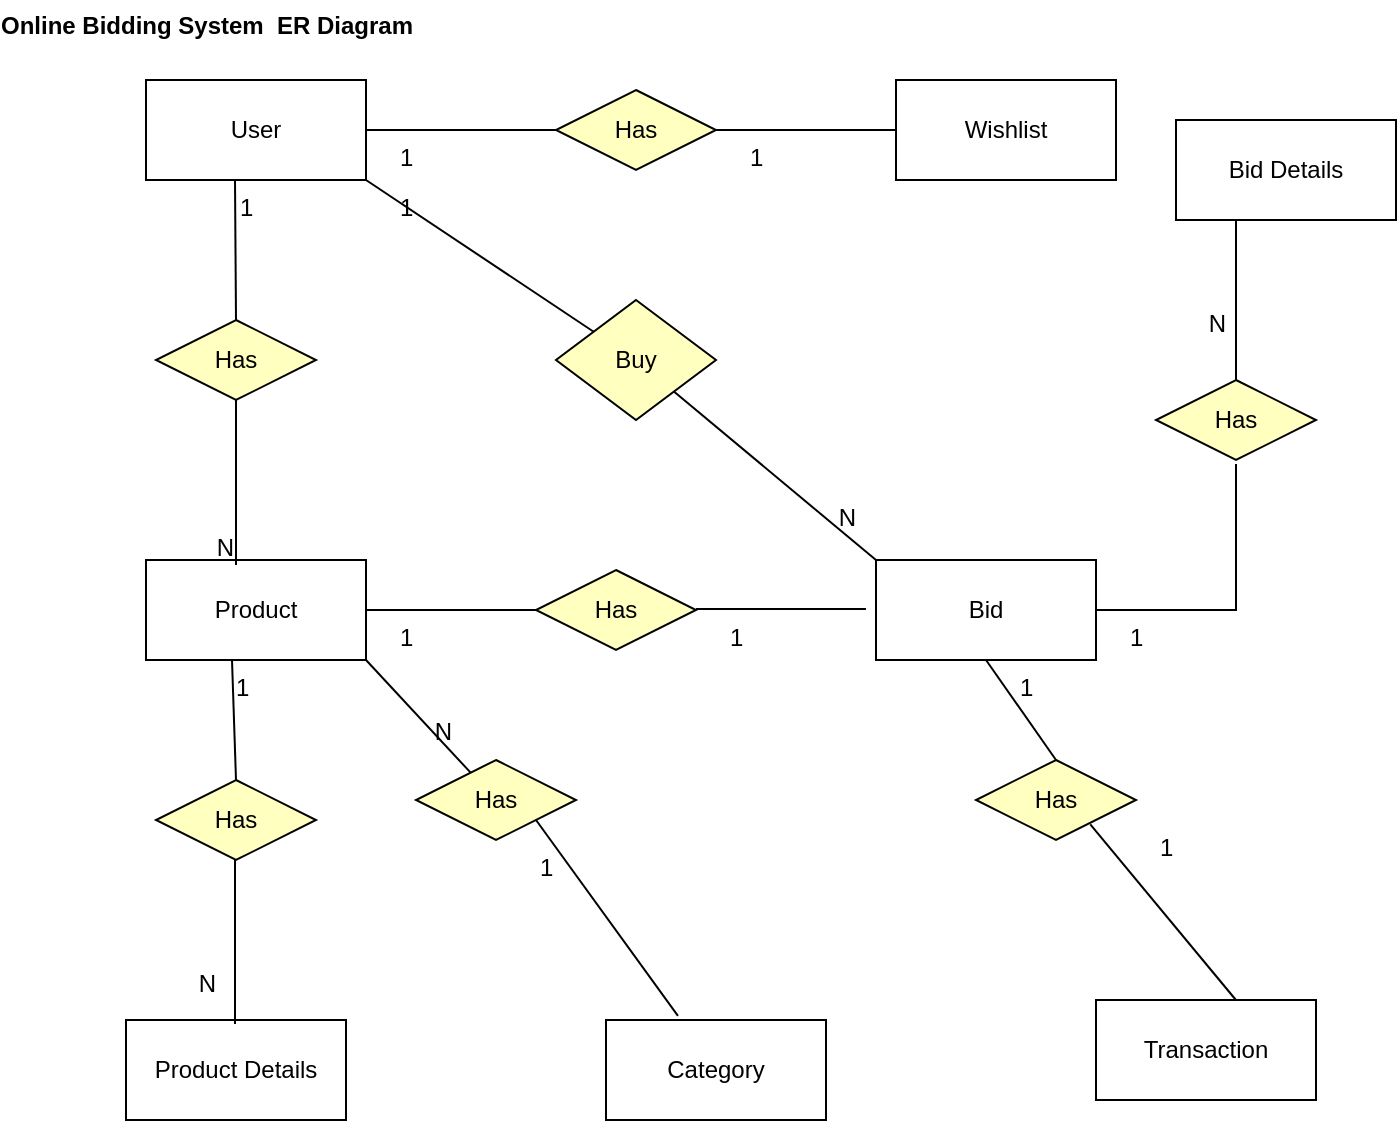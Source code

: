 <mxfile version="22.1.3" type="github">
  <diagram name="Page-1" id="bqFmmh70ygu_Hba4oa66">
    <mxGraphModel dx="917" dy="419" grid="1" gridSize="10" guides="1" tooltips="1" connect="1" arrows="1" fold="1" page="1" pageScale="1" pageWidth="850" pageHeight="1100" math="0" shadow="0">
      <root>
        <mxCell id="0" />
        <mxCell id="1" parent="0" />
        <mxCell id="0fd5TzIMewCa0AsErzn_-1" value="Has" style="rhombus;whiteSpace=wrap;html=1;fontColor=#000000;fillColor=#ffffc0;strokeColor=#000000;" vertex="1" parent="1">
          <mxGeometry x="290" y="45" width="80" height="40" as="geometry" />
        </mxCell>
        <mxCell id="0fd5TzIMewCa0AsErzn_-8" value="User" style="html=1;whiteSpace=wrap;" vertex="1" parent="1">
          <mxGeometry x="85" y="40" width="110" height="50" as="geometry" />
        </mxCell>
        <mxCell id="0fd5TzIMewCa0AsErzn_-9" value="Product" style="html=1;whiteSpace=wrap;" vertex="1" parent="1">
          <mxGeometry x="85" y="280" width="110" height="50" as="geometry" />
        </mxCell>
        <mxCell id="0fd5TzIMewCa0AsErzn_-10" value="Product Details" style="html=1;whiteSpace=wrap;" vertex="1" parent="1">
          <mxGeometry x="75" y="510" width="110" height="50" as="geometry" />
        </mxCell>
        <mxCell id="0fd5TzIMewCa0AsErzn_-11" value="Wishlist" style="html=1;whiteSpace=wrap;" vertex="1" parent="1">
          <mxGeometry x="460" y="40" width="110" height="50" as="geometry" />
        </mxCell>
        <mxCell id="0fd5TzIMewCa0AsErzn_-12" value="Transaction" style="html=1;whiteSpace=wrap;" vertex="1" parent="1">
          <mxGeometry x="560" y="500" width="110" height="50" as="geometry" />
        </mxCell>
        <mxCell id="0fd5TzIMewCa0AsErzn_-13" value="Category" style="html=1;whiteSpace=wrap;" vertex="1" parent="1">
          <mxGeometry x="315" y="510" width="110" height="50" as="geometry" />
        </mxCell>
        <mxCell id="0fd5TzIMewCa0AsErzn_-14" value="Bid" style="html=1;whiteSpace=wrap;" vertex="1" parent="1">
          <mxGeometry x="450" y="280" width="110" height="50" as="geometry" />
        </mxCell>
        <mxCell id="0fd5TzIMewCa0AsErzn_-15" value="Bid Details" style="html=1;whiteSpace=wrap;" vertex="1" parent="1">
          <mxGeometry x="600" y="60" width="110" height="50" as="geometry" />
        </mxCell>
        <mxCell id="0fd5TzIMewCa0AsErzn_-19" value="Buy" style="rhombus;whiteSpace=wrap;html=1;fontColor=#000000;fillColor=#ffffc0;strokeColor=#000000;" vertex="1" parent="1">
          <mxGeometry x="290" y="150" width="80" height="60" as="geometry" />
        </mxCell>
        <mxCell id="0fd5TzIMewCa0AsErzn_-20" value="Has" style="rhombus;whiteSpace=wrap;html=1;fontColor=#000000;fillColor=#ffffc0;strokeColor=#000000;" vertex="1" parent="1">
          <mxGeometry x="90" y="390" width="80" height="40" as="geometry" />
        </mxCell>
        <mxCell id="0fd5TzIMewCa0AsErzn_-21" value="Has" style="rhombus;whiteSpace=wrap;html=1;fontColor=#000000;fillColor=#ffffc0;strokeColor=#000000;" vertex="1" parent="1">
          <mxGeometry x="220" y="380" width="80" height="40" as="geometry" />
        </mxCell>
        <mxCell id="0fd5TzIMewCa0AsErzn_-22" value="Has" style="rhombus;whiteSpace=wrap;html=1;fontColor=#000000;fillColor=#ffffc0;strokeColor=#000000;" vertex="1" parent="1">
          <mxGeometry x="590" y="190" width="80" height="40" as="geometry" />
        </mxCell>
        <mxCell id="0fd5TzIMewCa0AsErzn_-23" value="Has" style="rhombus;whiteSpace=wrap;html=1;fontColor=#000000;fillColor=#ffffc0;strokeColor=#000000;" vertex="1" parent="1">
          <mxGeometry x="500" y="380" width="80" height="40" as="geometry" />
        </mxCell>
        <mxCell id="0fd5TzIMewCa0AsErzn_-24" value="" style="endArrow=none;html=1;rounded=0;align=center;verticalAlign=top;endFill=0;labelBackgroundColor=none;exitX=0.5;exitY=1;exitDx=0;exitDy=0;entryX=0.409;entryY=0.049;entryDx=0;entryDy=0;entryPerimeter=0;" edge="1" parent="1" target="0fd5TzIMewCa0AsErzn_-9">
          <mxGeometry relative="1" as="geometry">
            <mxPoint x="130" y="200" as="sourcePoint" />
            <mxPoint x="130" y="270" as="targetPoint" />
          </mxGeometry>
        </mxCell>
        <mxCell id="0fd5TzIMewCa0AsErzn_-27" value="N" style="resizable=0;html=1;align=right;verticalAlign=bottom;labelBackgroundColor=none;" connectable="0" vertex="1" parent="0fd5TzIMewCa0AsErzn_-24">
          <mxGeometry x="1" relative="1" as="geometry" />
        </mxCell>
        <mxCell id="0fd5TzIMewCa0AsErzn_-28" value="" style="endArrow=none;html=1;rounded=0;align=center;verticalAlign=top;endFill=0;labelBackgroundColor=none;exitX=0.5;exitY=1;exitDx=0;exitDy=0;entryX=0.5;entryY=0;entryDx=0;entryDy=0;" edge="1" parent="1">
          <mxGeometry relative="1" as="geometry">
            <mxPoint x="129.5" y="90" as="sourcePoint" />
            <mxPoint x="130" y="160" as="targetPoint" />
          </mxGeometry>
        </mxCell>
        <mxCell id="0fd5TzIMewCa0AsErzn_-30" value="1" style="resizable=0;html=1;align=left;verticalAlign=top;labelBackgroundColor=none;" connectable="0" vertex="1" parent="0fd5TzIMewCa0AsErzn_-28">
          <mxGeometry x="-1" relative="1" as="geometry" />
        </mxCell>
        <mxCell id="0fd5TzIMewCa0AsErzn_-32" value="" style="endArrow=none;html=1;rounded=0;align=center;verticalAlign=top;endFill=0;labelBackgroundColor=none;" edge="1" parent="1">
          <mxGeometry relative="1" as="geometry">
            <mxPoint x="128" y="330" as="sourcePoint" />
            <mxPoint x="130" y="390" as="targetPoint" />
          </mxGeometry>
        </mxCell>
        <mxCell id="0fd5TzIMewCa0AsErzn_-34" value="1" style="resizable=0;html=1;align=left;verticalAlign=top;labelBackgroundColor=none;" connectable="0" vertex="1" parent="0fd5TzIMewCa0AsErzn_-32">
          <mxGeometry x="-1" relative="1" as="geometry" />
        </mxCell>
        <mxCell id="0fd5TzIMewCa0AsErzn_-35" value="" style="endArrow=none;html=1;rounded=0;align=center;verticalAlign=top;endFill=0;labelBackgroundColor=none;exitX=0.5;exitY=1;exitDx=0;exitDy=0;entryX=0.409;entryY=0.049;entryDx=0;entryDy=0;entryPerimeter=0;" edge="1" parent="1">
          <mxGeometry relative="1" as="geometry">
            <mxPoint x="129.5" y="430" as="sourcePoint" />
            <mxPoint x="129.5" y="512" as="targetPoint" />
          </mxGeometry>
        </mxCell>
        <mxCell id="0fd5TzIMewCa0AsErzn_-36" value="N" style="resizable=0;html=1;align=right;verticalAlign=bottom;labelBackgroundColor=none;" connectable="0" vertex="1" parent="0fd5TzIMewCa0AsErzn_-35">
          <mxGeometry x="1" relative="1" as="geometry">
            <mxPoint x="-9" y="-12" as="offset" />
          </mxGeometry>
        </mxCell>
        <mxCell id="0fd5TzIMewCa0AsErzn_-38" value="" style="endArrow=none;html=1;rounded=0;align=center;verticalAlign=top;endFill=0;labelBackgroundColor=none;exitX=1;exitY=1;exitDx=0;exitDy=0;" edge="1" parent="1" source="0fd5TzIMewCa0AsErzn_-9" target="0fd5TzIMewCa0AsErzn_-21">
          <mxGeometry relative="1" as="geometry">
            <mxPoint x="200" y="350" as="sourcePoint" />
            <mxPoint x="200" y="432" as="targetPoint" />
          </mxGeometry>
        </mxCell>
        <mxCell id="0fd5TzIMewCa0AsErzn_-39" value="N" style="resizable=0;html=1;align=right;verticalAlign=bottom;labelBackgroundColor=none;" connectable="0" vertex="1" parent="0fd5TzIMewCa0AsErzn_-38">
          <mxGeometry x="1" relative="1" as="geometry">
            <mxPoint x="-9" y="-12" as="offset" />
          </mxGeometry>
        </mxCell>
        <mxCell id="0fd5TzIMewCa0AsErzn_-40" value="" style="endArrow=none;html=1;rounded=0;align=center;verticalAlign=top;endFill=0;labelBackgroundColor=none;exitX=1;exitY=1;exitDx=0;exitDy=0;entryX=0.327;entryY=-0.042;entryDx=0;entryDy=0;entryPerimeter=0;" edge="1" parent="1" source="0fd5TzIMewCa0AsErzn_-21" target="0fd5TzIMewCa0AsErzn_-13">
          <mxGeometry relative="1" as="geometry">
            <mxPoint x="280" y="430" as="sourcePoint" />
            <mxPoint x="340" y="490" as="targetPoint" />
          </mxGeometry>
        </mxCell>
        <mxCell id="0fd5TzIMewCa0AsErzn_-41" value="1" style="resizable=0;html=1;align=left;verticalAlign=top;labelBackgroundColor=none;" connectable="0" vertex="1" parent="0fd5TzIMewCa0AsErzn_-40">
          <mxGeometry x="-1" relative="1" as="geometry">
            <mxPoint y="10" as="offset" />
          </mxGeometry>
        </mxCell>
        <mxCell id="0fd5TzIMewCa0AsErzn_-42" value="" style="endArrow=none;html=1;rounded=0;align=center;verticalAlign=top;endFill=0;labelBackgroundColor=none;exitX=1;exitY=0.5;exitDx=0;exitDy=0;entryX=0;entryY=0.5;entryDx=0;entryDy=0;" edge="1" parent="1" source="0fd5TzIMewCa0AsErzn_-9">
          <mxGeometry relative="1" as="geometry">
            <mxPoint x="230" y="290" as="sourcePoint" />
            <mxPoint x="280" y="305" as="targetPoint" />
          </mxGeometry>
        </mxCell>
        <mxCell id="0fd5TzIMewCa0AsErzn_-43" value="1" style="resizable=0;html=1;align=left;verticalAlign=top;labelBackgroundColor=none;" connectable="0" vertex="1" parent="0fd5TzIMewCa0AsErzn_-42">
          <mxGeometry x="-1" relative="1" as="geometry">
            <mxPoint x="15" as="offset" />
          </mxGeometry>
        </mxCell>
        <mxCell id="0fd5TzIMewCa0AsErzn_-45" value="" style="endArrow=none;html=1;rounded=0;align=center;verticalAlign=top;endFill=0;labelBackgroundColor=none;exitX=1;exitY=0.5;exitDx=0;exitDy=0;entryX=0;entryY=0.5;entryDx=0;entryDy=0;" edge="1" parent="1">
          <mxGeometry relative="1" as="geometry">
            <mxPoint x="360" y="304.5" as="sourcePoint" />
            <mxPoint x="445" y="304.5" as="targetPoint" />
          </mxGeometry>
        </mxCell>
        <mxCell id="0fd5TzIMewCa0AsErzn_-46" value="1" style="resizable=0;html=1;align=left;verticalAlign=top;labelBackgroundColor=none;" connectable="0" vertex="1" parent="0fd5TzIMewCa0AsErzn_-45">
          <mxGeometry x="-1" relative="1" as="geometry">
            <mxPoint x="15" as="offset" />
          </mxGeometry>
        </mxCell>
        <mxCell id="0fd5TzIMewCa0AsErzn_-47" value="" style="endArrow=none;html=1;rounded=0;align=center;verticalAlign=top;endFill=0;labelBackgroundColor=none;exitX=0.5;exitY=1;exitDx=0;exitDy=0;entryX=0.5;entryY=0;entryDx=0;entryDy=0;" edge="1" parent="1" source="0fd5TzIMewCa0AsErzn_-14" target="0fd5TzIMewCa0AsErzn_-23">
          <mxGeometry relative="1" as="geometry">
            <mxPoint x="540" y="350" as="sourcePoint" />
            <mxPoint x="625" y="350" as="targetPoint" />
          </mxGeometry>
        </mxCell>
        <mxCell id="0fd5TzIMewCa0AsErzn_-48" value="1" style="resizable=0;html=1;align=left;verticalAlign=top;labelBackgroundColor=none;" connectable="0" vertex="1" parent="0fd5TzIMewCa0AsErzn_-47">
          <mxGeometry x="-1" relative="1" as="geometry">
            <mxPoint x="15" as="offset" />
          </mxGeometry>
        </mxCell>
        <mxCell id="0fd5TzIMewCa0AsErzn_-49" value="" style="endArrow=none;html=1;rounded=0;align=center;verticalAlign=top;endFill=0;labelBackgroundColor=none;entryX=0.636;entryY=0;entryDx=0;entryDy=0;entryPerimeter=0;" edge="1" parent="1" target="0fd5TzIMewCa0AsErzn_-12">
          <mxGeometry relative="1" as="geometry">
            <mxPoint x="557.154" y="412.223" as="sourcePoint" />
            <mxPoint x="643.92" y="470.0" as="targetPoint" />
          </mxGeometry>
        </mxCell>
        <mxCell id="0fd5TzIMewCa0AsErzn_-50" value="1" style="resizable=0;html=1;align=left;verticalAlign=top;labelBackgroundColor=none;" connectable="0" vertex="1" parent="0fd5TzIMewCa0AsErzn_-49">
          <mxGeometry x="-1" relative="1" as="geometry">
            <mxPoint x="33" y="-2" as="offset" />
          </mxGeometry>
        </mxCell>
        <mxCell id="0fd5TzIMewCa0AsErzn_-51" value="" style="endArrow=none;html=1;rounded=0;align=center;verticalAlign=top;endFill=0;labelBackgroundColor=none;exitX=1;exitY=0.5;exitDx=0;exitDy=0;" edge="1" parent="1" source="0fd5TzIMewCa0AsErzn_-14">
          <mxGeometry relative="1" as="geometry">
            <mxPoint x="550" y="250" as="sourcePoint" />
            <mxPoint x="630" y="232" as="targetPoint" />
            <Array as="points">
              <mxPoint x="630" y="305" />
            </Array>
          </mxGeometry>
        </mxCell>
        <mxCell id="0fd5TzIMewCa0AsErzn_-52" value="1" style="resizable=0;html=1;align=left;verticalAlign=top;labelBackgroundColor=none;" connectable="0" vertex="1" parent="0fd5TzIMewCa0AsErzn_-51">
          <mxGeometry x="-1" relative="1" as="geometry">
            <mxPoint x="15" as="offset" />
          </mxGeometry>
        </mxCell>
        <mxCell id="0fd5TzIMewCa0AsErzn_-53" value="" style="endArrow=none;html=1;rounded=0;align=center;verticalAlign=top;endFill=0;labelBackgroundColor=none;exitX=0.5;exitY=1;exitDx=0;exitDy=0;" edge="1" parent="1">
          <mxGeometry relative="1" as="geometry">
            <mxPoint x="630" y="140" as="sourcePoint" />
            <mxPoint x="630" y="190" as="targetPoint" />
            <Array as="points">
              <mxPoint x="630" y="110" />
            </Array>
          </mxGeometry>
        </mxCell>
        <mxCell id="0fd5TzIMewCa0AsErzn_-54" value="N" style="resizable=0;html=1;align=right;verticalAlign=bottom;labelBackgroundColor=none;" connectable="0" vertex="1" parent="0fd5TzIMewCa0AsErzn_-53">
          <mxGeometry x="1" relative="1" as="geometry">
            <mxPoint x="-5" y="-20" as="offset" />
          </mxGeometry>
        </mxCell>
        <mxCell id="0fd5TzIMewCa0AsErzn_-56" value="" style="endArrow=none;html=1;rounded=0;align=center;verticalAlign=top;endFill=0;labelBackgroundColor=none;exitX=1;exitY=0.5;exitDx=0;exitDy=0;entryX=0;entryY=0.5;entryDx=0;entryDy=0;" edge="1" parent="1" target="0fd5TzIMewCa0AsErzn_-11">
          <mxGeometry relative="1" as="geometry">
            <mxPoint x="370" y="65" as="sourcePoint" />
            <mxPoint x="455" y="65" as="targetPoint" />
          </mxGeometry>
        </mxCell>
        <mxCell id="0fd5TzIMewCa0AsErzn_-57" value="1" style="resizable=0;html=1;align=left;verticalAlign=top;labelBackgroundColor=none;" connectable="0" vertex="1" parent="0fd5TzIMewCa0AsErzn_-56">
          <mxGeometry x="-1" relative="1" as="geometry">
            <mxPoint x="15" as="offset" />
          </mxGeometry>
        </mxCell>
        <mxCell id="0fd5TzIMewCa0AsErzn_-58" value="" style="endArrow=none;html=1;rounded=0;align=center;verticalAlign=top;endFill=0;labelBackgroundColor=none;exitX=1;exitY=0.5;exitDx=0;exitDy=0;entryX=0;entryY=0.5;entryDx=0;entryDy=0;" edge="1" parent="1" target="0fd5TzIMewCa0AsErzn_-1">
          <mxGeometry relative="1" as="geometry">
            <mxPoint x="195" y="65" as="sourcePoint" />
            <mxPoint x="290" y="60" as="targetPoint" />
          </mxGeometry>
        </mxCell>
        <mxCell id="0fd5TzIMewCa0AsErzn_-59" value="1" style="resizable=0;html=1;align=left;verticalAlign=top;labelBackgroundColor=none;" connectable="0" vertex="1" parent="0fd5TzIMewCa0AsErzn_-58">
          <mxGeometry x="-1" relative="1" as="geometry">
            <mxPoint x="15" as="offset" />
          </mxGeometry>
        </mxCell>
        <mxCell id="0fd5TzIMewCa0AsErzn_-60" value="" style="endArrow=none;html=1;rounded=0;align=center;verticalAlign=top;endFill=0;labelBackgroundColor=none;entryX=0;entryY=0;entryDx=0;entryDy=0;" edge="1" parent="1" source="0fd5TzIMewCa0AsErzn_-19" target="0fd5TzIMewCa0AsErzn_-14">
          <mxGeometry relative="1" as="geometry">
            <mxPoint x="400" y="220" as="sourcePoint" />
            <mxPoint x="452" y="276" as="targetPoint" />
          </mxGeometry>
        </mxCell>
        <mxCell id="0fd5TzIMewCa0AsErzn_-61" value="N" style="resizable=0;html=1;align=right;verticalAlign=bottom;labelBackgroundColor=none;" connectable="0" vertex="1" parent="0fd5TzIMewCa0AsErzn_-60">
          <mxGeometry x="1" relative="1" as="geometry">
            <mxPoint x="-9" y="-12" as="offset" />
          </mxGeometry>
        </mxCell>
        <mxCell id="0fd5TzIMewCa0AsErzn_-62" value="" style="endArrow=none;html=1;rounded=0;align=center;verticalAlign=top;endFill=0;labelBackgroundColor=none;exitX=1;exitY=1;exitDx=0;exitDy=0;" edge="1" parent="1" source="0fd5TzIMewCa0AsErzn_-8" target="0fd5TzIMewCa0AsErzn_-19">
          <mxGeometry relative="1" as="geometry">
            <mxPoint x="200" y="90" as="sourcePoint" />
            <mxPoint x="315" y="110" as="targetPoint" />
          </mxGeometry>
        </mxCell>
        <mxCell id="0fd5TzIMewCa0AsErzn_-63" value="1" style="resizable=0;html=1;align=left;verticalAlign=top;labelBackgroundColor=none;" connectable="0" vertex="1" parent="0fd5TzIMewCa0AsErzn_-62">
          <mxGeometry x="-1" relative="1" as="geometry">
            <mxPoint x="15" as="offset" />
          </mxGeometry>
        </mxCell>
        <mxCell id="0fd5TzIMewCa0AsErzn_-64" value="Has" style="rhombus;whiteSpace=wrap;html=1;fontColor=#000000;fillColor=#ffffc0;strokeColor=#000000;" vertex="1" parent="1">
          <mxGeometry x="90" y="160" width="80" height="40" as="geometry" />
        </mxCell>
        <mxCell id="0fd5TzIMewCa0AsErzn_-65" value="Has" style="rhombus;whiteSpace=wrap;html=1;fontColor=#000000;fillColor=#ffffc0;strokeColor=#000000;" vertex="1" parent="1">
          <mxGeometry x="280" y="285" width="80" height="40" as="geometry" />
        </mxCell>
        <mxCell id="0fd5TzIMewCa0AsErzn_-66" value="Online Bidding System&amp;nbsp; ER Diagram" style="text;align=center;fontStyle=1;verticalAlign=middle;spacingLeft=3;spacingRight=3;strokeColor=none;rotatable=0;points=[[0,0.5],[1,0.5]];portConstraint=eastwest;html=1;" vertex="1" parent="1">
          <mxGeometry x="75" width="80" height="26" as="geometry" />
        </mxCell>
      </root>
    </mxGraphModel>
  </diagram>
</mxfile>
